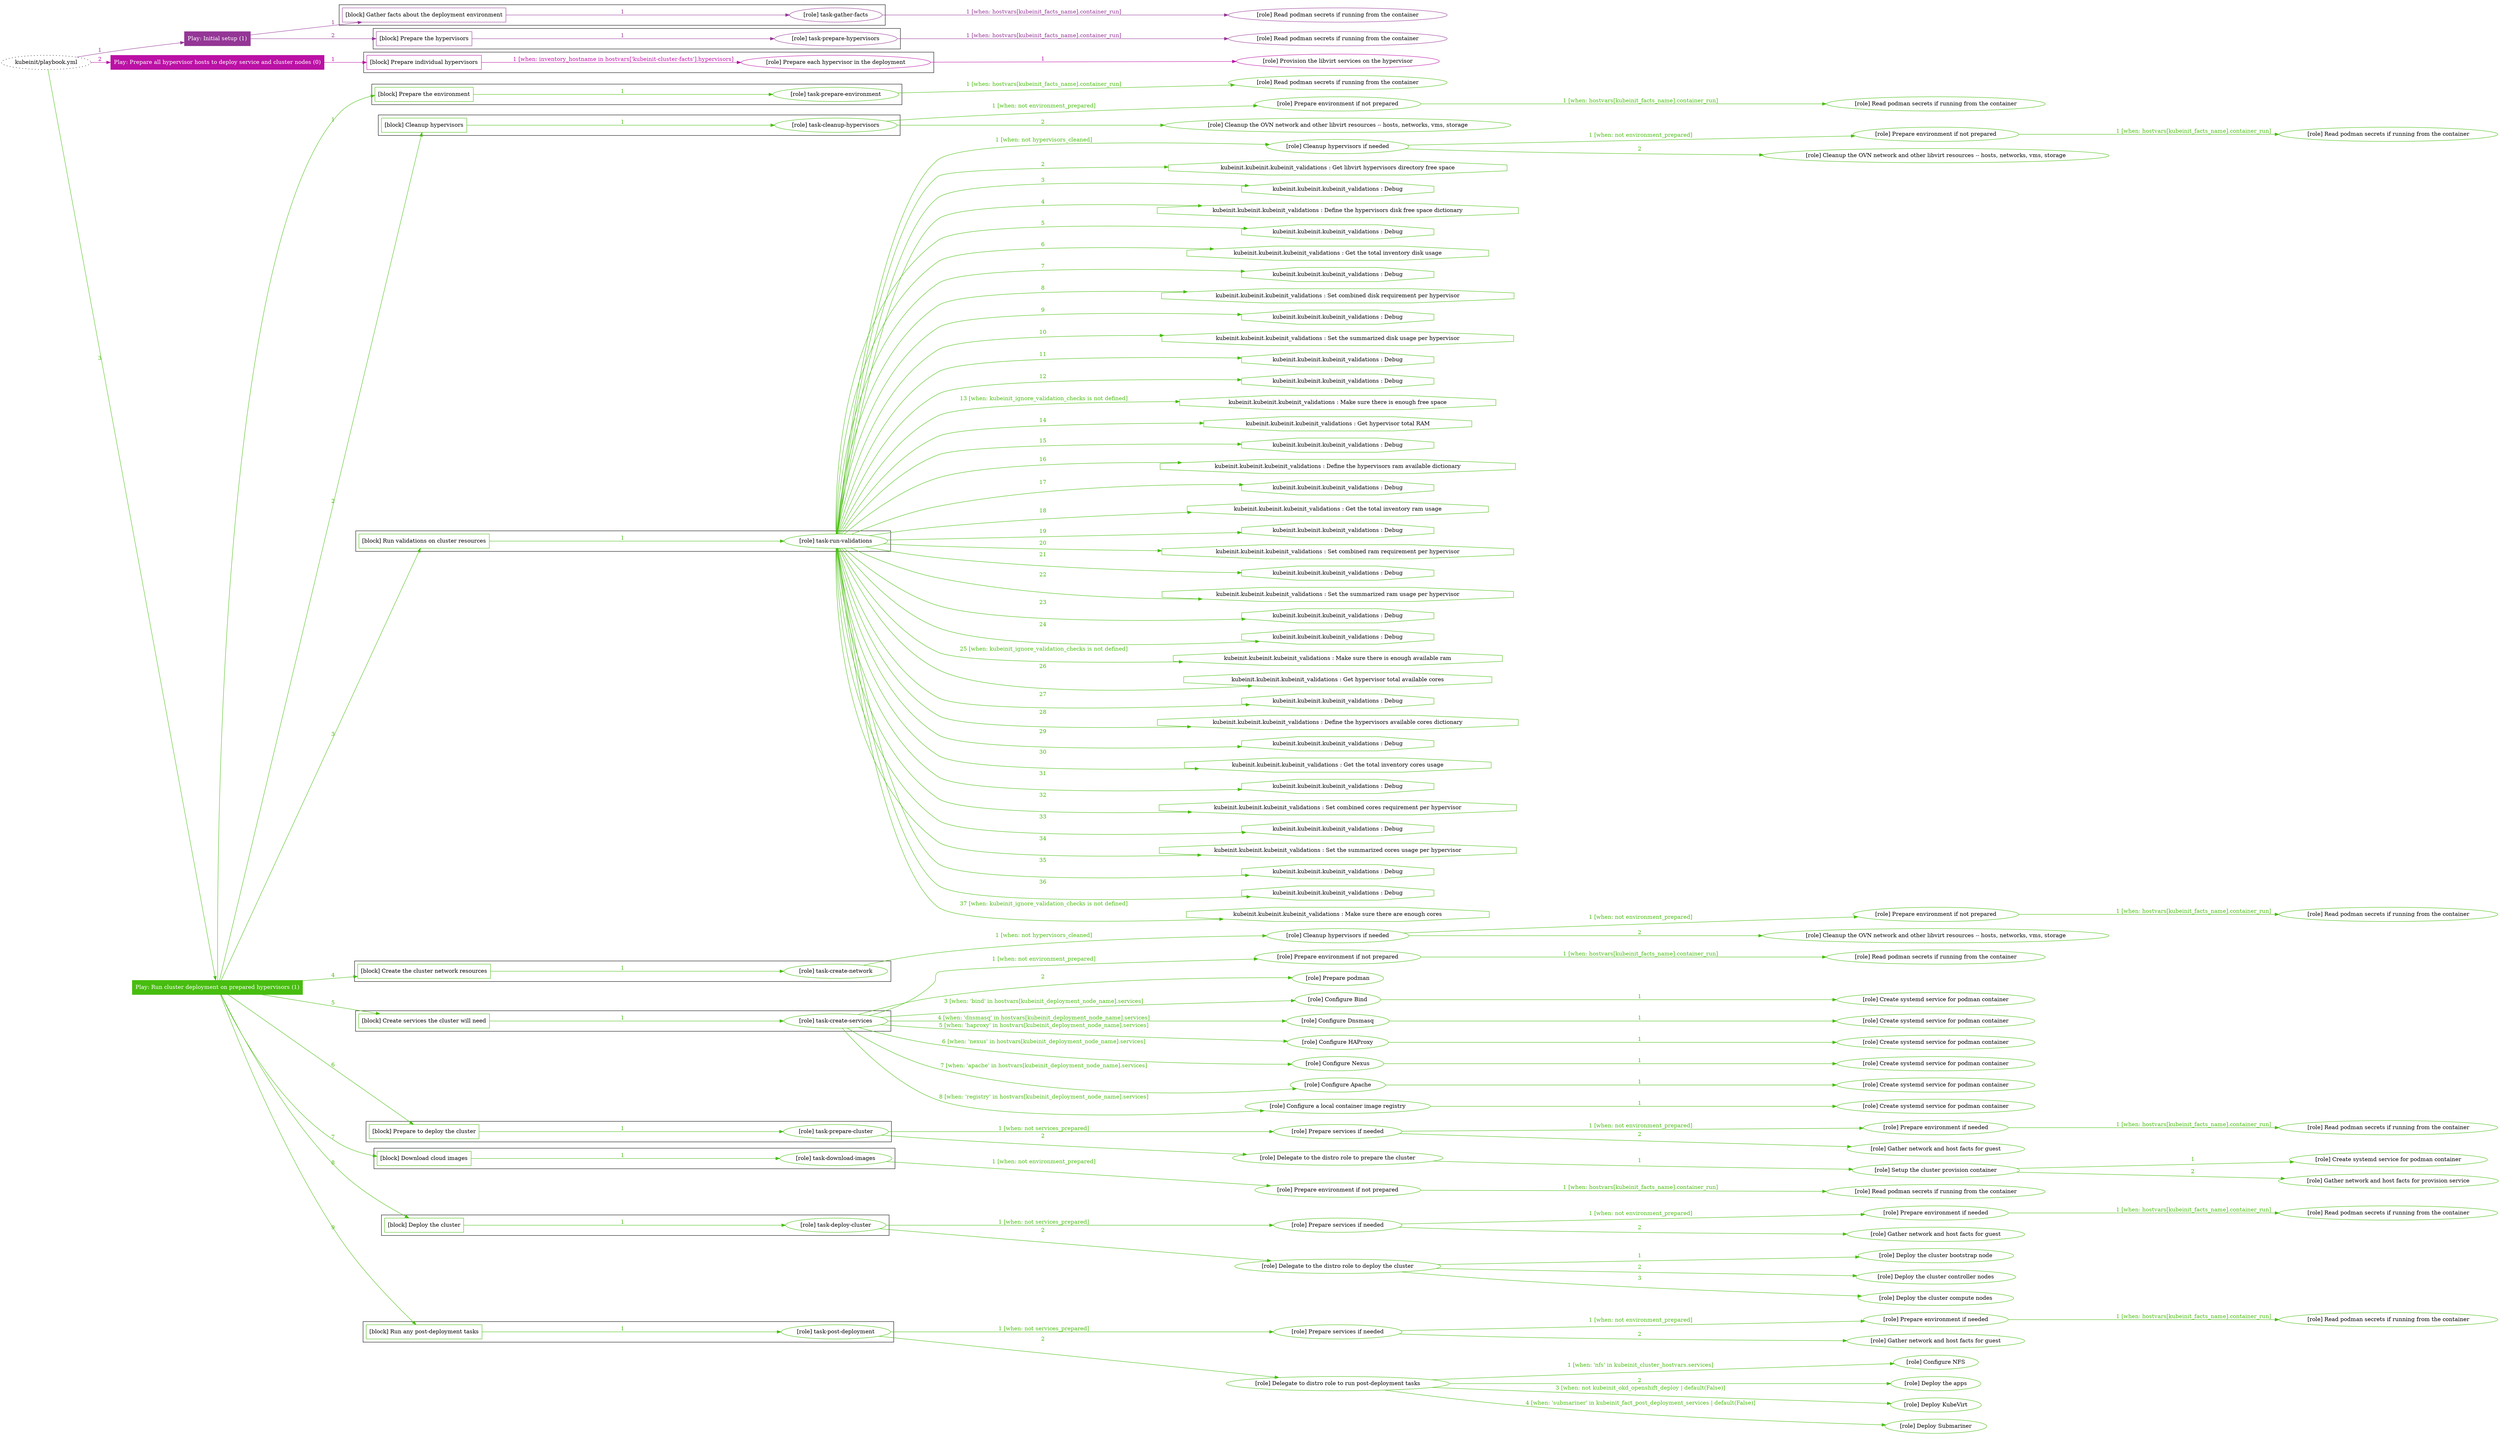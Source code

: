 digraph {
	graph [concentrate=true ordering=in rankdir=LR ratio=fill]
	edge [esep=5 sep=10]
	"kubeinit/playbook.yml" [id=root_node style=dotted]
	play_5395d787 [label="Play: Initial setup (1)" color="#943696" fontcolor="#ffffff" id=play_5395d787 shape=box style=filled tooltip=localhost]
	"kubeinit/playbook.yml" -> play_5395d787 [label="1 " color="#943696" fontcolor="#943696" id=edge_4aebef14 labeltooltip="1 " tooltip="1 "]
	subgraph "Read podman secrets if running from the container" {
		role_ae67f15b [label="[role] Read podman secrets if running from the container" color="#943696" id=role_ae67f15b tooltip="Read podman secrets if running from the container"]
	}
	subgraph "task-gather-facts" {
		role_6efbf25c [label="[role] task-gather-facts" color="#943696" id=role_6efbf25c tooltip="task-gather-facts"]
		role_6efbf25c -> role_ae67f15b [label="1 [when: hostvars[kubeinit_facts_name].container_run]" color="#943696" fontcolor="#943696" id=edge_a1c49233 labeltooltip="1 [when: hostvars[kubeinit_facts_name].container_run]" tooltip="1 [when: hostvars[kubeinit_facts_name].container_run]"]
	}
	subgraph "Read podman secrets if running from the container" {
		role_4013b727 [label="[role] Read podman secrets if running from the container" color="#943696" id=role_4013b727 tooltip="Read podman secrets if running from the container"]
	}
	subgraph "task-prepare-hypervisors" {
		role_d7348615 [label="[role] task-prepare-hypervisors" color="#943696" id=role_d7348615 tooltip="task-prepare-hypervisors"]
		role_d7348615 -> role_4013b727 [label="1 [when: hostvars[kubeinit_facts_name].container_run]" color="#943696" fontcolor="#943696" id=edge_dc71682f labeltooltip="1 [when: hostvars[kubeinit_facts_name].container_run]" tooltip="1 [when: hostvars[kubeinit_facts_name].container_run]"]
	}
	subgraph "Play: Initial setup (1)" {
		play_5395d787 -> block_ca86b37d [label=1 color="#943696" fontcolor="#943696" id=edge_02b878c4 labeltooltip=1 tooltip=1]
		subgraph cluster_block_ca86b37d {
			block_ca86b37d [label="[block] Gather facts about the deployment environment" color="#943696" id=block_ca86b37d labeltooltip="Gather facts about the deployment environment" shape=box tooltip="Gather facts about the deployment environment"]
			block_ca86b37d -> role_6efbf25c [label="1 " color="#943696" fontcolor="#943696" id=edge_8b8c62db labeltooltip="1 " tooltip="1 "]
		}
		play_5395d787 -> block_e5f240eb [label=2 color="#943696" fontcolor="#943696" id=edge_d88b70a9 labeltooltip=2 tooltip=2]
		subgraph cluster_block_e5f240eb {
			block_e5f240eb [label="[block] Prepare the hypervisors" color="#943696" id=block_e5f240eb labeltooltip="Prepare the hypervisors" shape=box tooltip="Prepare the hypervisors"]
			block_e5f240eb -> role_d7348615 [label="1 " color="#943696" fontcolor="#943696" id=edge_2b025130 labeltooltip="1 " tooltip="1 "]
		}
	}
	play_0857d633 [label="Play: Prepare all hypervisor hosts to deploy service and cluster nodes (0)" color="#bb11a5" fontcolor="#ffffff" id=play_0857d633 shape=box style=filled tooltip="Play: Prepare all hypervisor hosts to deploy service and cluster nodes (0)"]
	"kubeinit/playbook.yml" -> play_0857d633 [label="2 " color="#bb11a5" fontcolor="#bb11a5" id=edge_215b53bc labeltooltip="2 " tooltip="2 "]
	subgraph "Provision the libvirt services on the hypervisor" {
		role_ecd49f61 [label="[role] Provision the libvirt services on the hypervisor" color="#bb11a5" id=role_ecd49f61 tooltip="Provision the libvirt services on the hypervisor"]
	}
	subgraph "Prepare each hypervisor in the deployment" {
		role_353da28d [label="[role] Prepare each hypervisor in the deployment" color="#bb11a5" id=role_353da28d tooltip="Prepare each hypervisor in the deployment"]
		role_353da28d -> role_ecd49f61 [label="1 " color="#bb11a5" fontcolor="#bb11a5" id=edge_3d43e901 labeltooltip="1 " tooltip="1 "]
	}
	subgraph "Play: Prepare all hypervisor hosts to deploy service and cluster nodes (0)" {
		play_0857d633 -> block_018d72ef [label=1 color="#bb11a5" fontcolor="#bb11a5" id=edge_76b32111 labeltooltip=1 tooltip=1]
		subgraph cluster_block_018d72ef {
			block_018d72ef [label="[block] Prepare individual hypervisors" color="#bb11a5" id=block_018d72ef labeltooltip="Prepare individual hypervisors" shape=box tooltip="Prepare individual hypervisors"]
			block_018d72ef -> role_353da28d [label="1 [when: inventory_hostname in hostvars['kubeinit-cluster-facts'].hypervisors]" color="#bb11a5" fontcolor="#bb11a5" id=edge_12f48e44 labeltooltip="1 [when: inventory_hostname in hostvars['kubeinit-cluster-facts'].hypervisors]" tooltip="1 [when: inventory_hostname in hostvars['kubeinit-cluster-facts'].hypervisors]"]
		}
	}
	play_68d45871 [label="Play: Run cluster deployment on prepared hypervisors (1)" color="#47bd0f" fontcolor="#ffffff" id=play_68d45871 shape=box style=filled tooltip=localhost]
	"kubeinit/playbook.yml" -> play_68d45871 [label="3 " color="#47bd0f" fontcolor="#47bd0f" id=edge_a6f6fa8e labeltooltip="3 " tooltip="3 "]
	subgraph "Read podman secrets if running from the container" {
		role_ba6a7a22 [label="[role] Read podman secrets if running from the container" color="#47bd0f" id=role_ba6a7a22 tooltip="Read podman secrets if running from the container"]
	}
	subgraph "task-prepare-environment" {
		role_3be6f104 [label="[role] task-prepare-environment" color="#47bd0f" id=role_3be6f104 tooltip="task-prepare-environment"]
		role_3be6f104 -> role_ba6a7a22 [label="1 [when: hostvars[kubeinit_facts_name].container_run]" color="#47bd0f" fontcolor="#47bd0f" id=edge_1005791d labeltooltip="1 [when: hostvars[kubeinit_facts_name].container_run]" tooltip="1 [when: hostvars[kubeinit_facts_name].container_run]"]
	}
	subgraph "Read podman secrets if running from the container" {
		role_cc7c76fc [label="[role] Read podman secrets if running from the container" color="#47bd0f" id=role_cc7c76fc tooltip="Read podman secrets if running from the container"]
	}
	subgraph "Prepare environment if not prepared" {
		role_7de301de [label="[role] Prepare environment if not prepared" color="#47bd0f" id=role_7de301de tooltip="Prepare environment if not prepared"]
		role_7de301de -> role_cc7c76fc [label="1 [when: hostvars[kubeinit_facts_name].container_run]" color="#47bd0f" fontcolor="#47bd0f" id=edge_5c063b20 labeltooltip="1 [when: hostvars[kubeinit_facts_name].container_run]" tooltip="1 [when: hostvars[kubeinit_facts_name].container_run]"]
	}
	subgraph "Cleanup the OVN network and other libvirt resources -- hosts, networks, vms, storage" {
		role_7ad17298 [label="[role] Cleanup the OVN network and other libvirt resources -- hosts, networks, vms, storage" color="#47bd0f" id=role_7ad17298 tooltip="Cleanup the OVN network and other libvirt resources -- hosts, networks, vms, storage"]
	}
	subgraph "task-cleanup-hypervisors" {
		role_6a225820 [label="[role] task-cleanup-hypervisors" color="#47bd0f" id=role_6a225820 tooltip="task-cleanup-hypervisors"]
		role_6a225820 -> role_7de301de [label="1 [when: not environment_prepared]" color="#47bd0f" fontcolor="#47bd0f" id=edge_877cf9a1 labeltooltip="1 [when: not environment_prepared]" tooltip="1 [when: not environment_prepared]"]
		role_6a225820 -> role_7ad17298 [label="2 " color="#47bd0f" fontcolor="#47bd0f" id=edge_27605f36 labeltooltip="2 " tooltip="2 "]
	}
	subgraph "Read podman secrets if running from the container" {
		role_41213359 [label="[role] Read podman secrets if running from the container" color="#47bd0f" id=role_41213359 tooltip="Read podman secrets if running from the container"]
	}
	subgraph "Prepare environment if not prepared" {
		role_4edb3ad0 [label="[role] Prepare environment if not prepared" color="#47bd0f" id=role_4edb3ad0 tooltip="Prepare environment if not prepared"]
		role_4edb3ad0 -> role_41213359 [label="1 [when: hostvars[kubeinit_facts_name].container_run]" color="#47bd0f" fontcolor="#47bd0f" id=edge_cec7a3b5 labeltooltip="1 [when: hostvars[kubeinit_facts_name].container_run]" tooltip="1 [when: hostvars[kubeinit_facts_name].container_run]"]
	}
	subgraph "Cleanup the OVN network and other libvirt resources -- hosts, networks, vms, storage" {
		role_07f719f8 [label="[role] Cleanup the OVN network and other libvirt resources -- hosts, networks, vms, storage" color="#47bd0f" id=role_07f719f8 tooltip="Cleanup the OVN network and other libvirt resources -- hosts, networks, vms, storage"]
	}
	subgraph "Cleanup hypervisors if needed" {
		role_d3974641 [label="[role] Cleanup hypervisors if needed" color="#47bd0f" id=role_d3974641 tooltip="Cleanup hypervisors if needed"]
		role_d3974641 -> role_4edb3ad0 [label="1 [when: not environment_prepared]" color="#47bd0f" fontcolor="#47bd0f" id=edge_a0a3428b labeltooltip="1 [when: not environment_prepared]" tooltip="1 [when: not environment_prepared]"]
		role_d3974641 -> role_07f719f8 [label="2 " color="#47bd0f" fontcolor="#47bd0f" id=edge_ca12a071 labeltooltip="2 " tooltip="2 "]
	}
	subgraph "task-run-validations" {
		role_1735b786 [label="[role] task-run-validations" color="#47bd0f" id=role_1735b786 tooltip="task-run-validations"]
		role_1735b786 -> role_d3974641 [label="1 [when: not hypervisors_cleaned]" color="#47bd0f" fontcolor="#47bd0f" id=edge_7e83937d labeltooltip="1 [when: not hypervisors_cleaned]" tooltip="1 [when: not hypervisors_cleaned]"]
		task_f84c0fc1 [label="kubeinit.kubeinit.kubeinit_validations : Get libvirt hypervisors directory free space" color="#47bd0f" id=task_f84c0fc1 shape=octagon tooltip="kubeinit.kubeinit.kubeinit_validations : Get libvirt hypervisors directory free space"]
		role_1735b786 -> task_f84c0fc1 [label="2 " color="#47bd0f" fontcolor="#47bd0f" id=edge_a3c40e76 labeltooltip="2 " tooltip="2 "]
		task_3500371f [label="kubeinit.kubeinit.kubeinit_validations : Debug" color="#47bd0f" id=task_3500371f shape=octagon tooltip="kubeinit.kubeinit.kubeinit_validations : Debug"]
		role_1735b786 -> task_3500371f [label="3 " color="#47bd0f" fontcolor="#47bd0f" id=edge_2d3be69a labeltooltip="3 " tooltip="3 "]
		task_60010238 [label="kubeinit.kubeinit.kubeinit_validations : Define the hypervisors disk free space dictionary" color="#47bd0f" id=task_60010238 shape=octagon tooltip="kubeinit.kubeinit.kubeinit_validations : Define the hypervisors disk free space dictionary"]
		role_1735b786 -> task_60010238 [label="4 " color="#47bd0f" fontcolor="#47bd0f" id=edge_2fcae505 labeltooltip="4 " tooltip="4 "]
		task_b0da96b1 [label="kubeinit.kubeinit.kubeinit_validations : Debug" color="#47bd0f" id=task_b0da96b1 shape=octagon tooltip="kubeinit.kubeinit.kubeinit_validations : Debug"]
		role_1735b786 -> task_b0da96b1 [label="5 " color="#47bd0f" fontcolor="#47bd0f" id=edge_7dc3a217 labeltooltip="5 " tooltip="5 "]
		task_6f400ae0 [label="kubeinit.kubeinit.kubeinit_validations : Get the total inventory disk usage" color="#47bd0f" id=task_6f400ae0 shape=octagon tooltip="kubeinit.kubeinit.kubeinit_validations : Get the total inventory disk usage"]
		role_1735b786 -> task_6f400ae0 [label="6 " color="#47bd0f" fontcolor="#47bd0f" id=edge_5001b169 labeltooltip="6 " tooltip="6 "]
		task_6df40c80 [label="kubeinit.kubeinit.kubeinit_validations : Debug" color="#47bd0f" id=task_6df40c80 shape=octagon tooltip="kubeinit.kubeinit.kubeinit_validations : Debug"]
		role_1735b786 -> task_6df40c80 [label="7 " color="#47bd0f" fontcolor="#47bd0f" id=edge_172d46c0 labeltooltip="7 " tooltip="7 "]
		task_9f77ec96 [label="kubeinit.kubeinit.kubeinit_validations : Set combined disk requirement per hypervisor" color="#47bd0f" id=task_9f77ec96 shape=octagon tooltip="kubeinit.kubeinit.kubeinit_validations : Set combined disk requirement per hypervisor"]
		role_1735b786 -> task_9f77ec96 [label="8 " color="#47bd0f" fontcolor="#47bd0f" id=edge_8f6fd350 labeltooltip="8 " tooltip="8 "]
		task_6556a2a9 [label="kubeinit.kubeinit.kubeinit_validations : Debug" color="#47bd0f" id=task_6556a2a9 shape=octagon tooltip="kubeinit.kubeinit.kubeinit_validations : Debug"]
		role_1735b786 -> task_6556a2a9 [label="9 " color="#47bd0f" fontcolor="#47bd0f" id=edge_4a9a81e2 labeltooltip="9 " tooltip="9 "]
		task_9b58bd4c [label="kubeinit.kubeinit.kubeinit_validations : Set the summarized disk usage per hypervisor" color="#47bd0f" id=task_9b58bd4c shape=octagon tooltip="kubeinit.kubeinit.kubeinit_validations : Set the summarized disk usage per hypervisor"]
		role_1735b786 -> task_9b58bd4c [label="10 " color="#47bd0f" fontcolor="#47bd0f" id=edge_a73ab6eb labeltooltip="10 " tooltip="10 "]
		task_90e065da [label="kubeinit.kubeinit.kubeinit_validations : Debug" color="#47bd0f" id=task_90e065da shape=octagon tooltip="kubeinit.kubeinit.kubeinit_validations : Debug"]
		role_1735b786 -> task_90e065da [label="11 " color="#47bd0f" fontcolor="#47bd0f" id=edge_eecf91f4 labeltooltip="11 " tooltip="11 "]
		task_b82a3866 [label="kubeinit.kubeinit.kubeinit_validations : Debug" color="#47bd0f" id=task_b82a3866 shape=octagon tooltip="kubeinit.kubeinit.kubeinit_validations : Debug"]
		role_1735b786 -> task_b82a3866 [label="12 " color="#47bd0f" fontcolor="#47bd0f" id=edge_41324199 labeltooltip="12 " tooltip="12 "]
		task_fdef71e4 [label="kubeinit.kubeinit.kubeinit_validations : Make sure there is enough free space" color="#47bd0f" id=task_fdef71e4 shape=octagon tooltip="kubeinit.kubeinit.kubeinit_validations : Make sure there is enough free space"]
		role_1735b786 -> task_fdef71e4 [label="13 [when: kubeinit_ignore_validation_checks is not defined]" color="#47bd0f" fontcolor="#47bd0f" id=edge_614d6f3b labeltooltip="13 [when: kubeinit_ignore_validation_checks is not defined]" tooltip="13 [when: kubeinit_ignore_validation_checks is not defined]"]
		task_316b6a20 [label="kubeinit.kubeinit.kubeinit_validations : Get hypervisor total RAM" color="#47bd0f" id=task_316b6a20 shape=octagon tooltip="kubeinit.kubeinit.kubeinit_validations : Get hypervisor total RAM"]
		role_1735b786 -> task_316b6a20 [label="14 " color="#47bd0f" fontcolor="#47bd0f" id=edge_03c487cd labeltooltip="14 " tooltip="14 "]
		task_e490557e [label="kubeinit.kubeinit.kubeinit_validations : Debug" color="#47bd0f" id=task_e490557e shape=octagon tooltip="kubeinit.kubeinit.kubeinit_validations : Debug"]
		role_1735b786 -> task_e490557e [label="15 " color="#47bd0f" fontcolor="#47bd0f" id=edge_d550abcc labeltooltip="15 " tooltip="15 "]
		task_85a22203 [label="kubeinit.kubeinit.kubeinit_validations : Define the hypervisors ram available dictionary" color="#47bd0f" id=task_85a22203 shape=octagon tooltip="kubeinit.kubeinit.kubeinit_validations : Define the hypervisors ram available dictionary"]
		role_1735b786 -> task_85a22203 [label="16 " color="#47bd0f" fontcolor="#47bd0f" id=edge_fe90d500 labeltooltip="16 " tooltip="16 "]
		task_5d7003cd [label="kubeinit.kubeinit.kubeinit_validations : Debug" color="#47bd0f" id=task_5d7003cd shape=octagon tooltip="kubeinit.kubeinit.kubeinit_validations : Debug"]
		role_1735b786 -> task_5d7003cd [label="17 " color="#47bd0f" fontcolor="#47bd0f" id=edge_c28454f7 labeltooltip="17 " tooltip="17 "]
		task_5f81ee02 [label="kubeinit.kubeinit.kubeinit_validations : Get the total inventory ram usage" color="#47bd0f" id=task_5f81ee02 shape=octagon tooltip="kubeinit.kubeinit.kubeinit_validations : Get the total inventory ram usage"]
		role_1735b786 -> task_5f81ee02 [label="18 " color="#47bd0f" fontcolor="#47bd0f" id=edge_2d9832b5 labeltooltip="18 " tooltip="18 "]
		task_14d943c8 [label="kubeinit.kubeinit.kubeinit_validations : Debug" color="#47bd0f" id=task_14d943c8 shape=octagon tooltip="kubeinit.kubeinit.kubeinit_validations : Debug"]
		role_1735b786 -> task_14d943c8 [label="19 " color="#47bd0f" fontcolor="#47bd0f" id=edge_c07be56a labeltooltip="19 " tooltip="19 "]
		task_8695f66a [label="kubeinit.kubeinit.kubeinit_validations : Set combined ram requirement per hypervisor" color="#47bd0f" id=task_8695f66a shape=octagon tooltip="kubeinit.kubeinit.kubeinit_validations : Set combined ram requirement per hypervisor"]
		role_1735b786 -> task_8695f66a [label="20 " color="#47bd0f" fontcolor="#47bd0f" id=edge_4424612c labeltooltip="20 " tooltip="20 "]
		task_ac47d212 [label="kubeinit.kubeinit.kubeinit_validations : Debug" color="#47bd0f" id=task_ac47d212 shape=octagon tooltip="kubeinit.kubeinit.kubeinit_validations : Debug"]
		role_1735b786 -> task_ac47d212 [label="21 " color="#47bd0f" fontcolor="#47bd0f" id=edge_5ada3882 labeltooltip="21 " tooltip="21 "]
		task_38c6705a [label="kubeinit.kubeinit.kubeinit_validations : Set the summarized ram usage per hypervisor" color="#47bd0f" id=task_38c6705a shape=octagon tooltip="kubeinit.kubeinit.kubeinit_validations : Set the summarized ram usage per hypervisor"]
		role_1735b786 -> task_38c6705a [label="22 " color="#47bd0f" fontcolor="#47bd0f" id=edge_08c6c86f labeltooltip="22 " tooltip="22 "]
		task_6d80d89f [label="kubeinit.kubeinit.kubeinit_validations : Debug" color="#47bd0f" id=task_6d80d89f shape=octagon tooltip="kubeinit.kubeinit.kubeinit_validations : Debug"]
		role_1735b786 -> task_6d80d89f [label="23 " color="#47bd0f" fontcolor="#47bd0f" id=edge_6e3b612d labeltooltip="23 " tooltip="23 "]
		task_59203769 [label="kubeinit.kubeinit.kubeinit_validations : Debug" color="#47bd0f" id=task_59203769 shape=octagon tooltip="kubeinit.kubeinit.kubeinit_validations : Debug"]
		role_1735b786 -> task_59203769 [label="24 " color="#47bd0f" fontcolor="#47bd0f" id=edge_6ccbbf83 labeltooltip="24 " tooltip="24 "]
		task_76f9f1f5 [label="kubeinit.kubeinit.kubeinit_validations : Make sure there is enough available ram" color="#47bd0f" id=task_76f9f1f5 shape=octagon tooltip="kubeinit.kubeinit.kubeinit_validations : Make sure there is enough available ram"]
		role_1735b786 -> task_76f9f1f5 [label="25 [when: kubeinit_ignore_validation_checks is not defined]" color="#47bd0f" fontcolor="#47bd0f" id=edge_ee84f721 labeltooltip="25 [when: kubeinit_ignore_validation_checks is not defined]" tooltip="25 [when: kubeinit_ignore_validation_checks is not defined]"]
		task_646560fc [label="kubeinit.kubeinit.kubeinit_validations : Get hypervisor total available cores" color="#47bd0f" id=task_646560fc shape=octagon tooltip="kubeinit.kubeinit.kubeinit_validations : Get hypervisor total available cores"]
		role_1735b786 -> task_646560fc [label="26 " color="#47bd0f" fontcolor="#47bd0f" id=edge_e0a4f89d labeltooltip="26 " tooltip="26 "]
		task_ebca3e71 [label="kubeinit.kubeinit.kubeinit_validations : Debug" color="#47bd0f" id=task_ebca3e71 shape=octagon tooltip="kubeinit.kubeinit.kubeinit_validations : Debug"]
		role_1735b786 -> task_ebca3e71 [label="27 " color="#47bd0f" fontcolor="#47bd0f" id=edge_df6d048e labeltooltip="27 " tooltip="27 "]
		task_ad9efb5b [label="kubeinit.kubeinit.kubeinit_validations : Define the hypervisors available cores dictionary" color="#47bd0f" id=task_ad9efb5b shape=octagon tooltip="kubeinit.kubeinit.kubeinit_validations : Define the hypervisors available cores dictionary"]
		role_1735b786 -> task_ad9efb5b [label="28 " color="#47bd0f" fontcolor="#47bd0f" id=edge_8d173808 labeltooltip="28 " tooltip="28 "]
		task_1b189206 [label="kubeinit.kubeinit.kubeinit_validations : Debug" color="#47bd0f" id=task_1b189206 shape=octagon tooltip="kubeinit.kubeinit.kubeinit_validations : Debug"]
		role_1735b786 -> task_1b189206 [label="29 " color="#47bd0f" fontcolor="#47bd0f" id=edge_afc64145 labeltooltip="29 " tooltip="29 "]
		task_96f857f5 [label="kubeinit.kubeinit.kubeinit_validations : Get the total inventory cores usage" color="#47bd0f" id=task_96f857f5 shape=octagon tooltip="kubeinit.kubeinit.kubeinit_validations : Get the total inventory cores usage"]
		role_1735b786 -> task_96f857f5 [label="30 " color="#47bd0f" fontcolor="#47bd0f" id=edge_80313c9d labeltooltip="30 " tooltip="30 "]
		task_022622d5 [label="kubeinit.kubeinit.kubeinit_validations : Debug" color="#47bd0f" id=task_022622d5 shape=octagon tooltip="kubeinit.kubeinit.kubeinit_validations : Debug"]
		role_1735b786 -> task_022622d5 [label="31 " color="#47bd0f" fontcolor="#47bd0f" id=edge_2d8668a4 labeltooltip="31 " tooltip="31 "]
		task_efdee9f0 [label="kubeinit.kubeinit.kubeinit_validations : Set combined cores requirement per hypervisor" color="#47bd0f" id=task_efdee9f0 shape=octagon tooltip="kubeinit.kubeinit.kubeinit_validations : Set combined cores requirement per hypervisor"]
		role_1735b786 -> task_efdee9f0 [label="32 " color="#47bd0f" fontcolor="#47bd0f" id=edge_d565d26b labeltooltip="32 " tooltip="32 "]
		task_779a6a95 [label="kubeinit.kubeinit.kubeinit_validations : Debug" color="#47bd0f" id=task_779a6a95 shape=octagon tooltip="kubeinit.kubeinit.kubeinit_validations : Debug"]
		role_1735b786 -> task_779a6a95 [label="33 " color="#47bd0f" fontcolor="#47bd0f" id=edge_42758e46 labeltooltip="33 " tooltip="33 "]
		task_769a0f5b [label="kubeinit.kubeinit.kubeinit_validations : Set the summarized cores usage per hypervisor" color="#47bd0f" id=task_769a0f5b shape=octagon tooltip="kubeinit.kubeinit.kubeinit_validations : Set the summarized cores usage per hypervisor"]
		role_1735b786 -> task_769a0f5b [label="34 " color="#47bd0f" fontcolor="#47bd0f" id=edge_af450252 labeltooltip="34 " tooltip="34 "]
		task_63c08e97 [label="kubeinit.kubeinit.kubeinit_validations : Debug" color="#47bd0f" id=task_63c08e97 shape=octagon tooltip="kubeinit.kubeinit.kubeinit_validations : Debug"]
		role_1735b786 -> task_63c08e97 [label="35 " color="#47bd0f" fontcolor="#47bd0f" id=edge_7cb2b63f labeltooltip="35 " tooltip="35 "]
		task_2e251f9f [label="kubeinit.kubeinit.kubeinit_validations : Debug" color="#47bd0f" id=task_2e251f9f shape=octagon tooltip="kubeinit.kubeinit.kubeinit_validations : Debug"]
		role_1735b786 -> task_2e251f9f [label="36 " color="#47bd0f" fontcolor="#47bd0f" id=edge_eac95a93 labeltooltip="36 " tooltip="36 "]
		task_e957d8fb [label="kubeinit.kubeinit.kubeinit_validations : Make sure there are enough cores" color="#47bd0f" id=task_e957d8fb shape=octagon tooltip="kubeinit.kubeinit.kubeinit_validations : Make sure there are enough cores"]
		role_1735b786 -> task_e957d8fb [label="37 [when: kubeinit_ignore_validation_checks is not defined]" color="#47bd0f" fontcolor="#47bd0f" id=edge_512306df labeltooltip="37 [when: kubeinit_ignore_validation_checks is not defined]" tooltip="37 [when: kubeinit_ignore_validation_checks is not defined]"]
	}
	subgraph "Read podman secrets if running from the container" {
		role_4713188e [label="[role] Read podman secrets if running from the container" color="#47bd0f" id=role_4713188e tooltip="Read podman secrets if running from the container"]
	}
	subgraph "Prepare environment if not prepared" {
		role_9d355ac4 [label="[role] Prepare environment if not prepared" color="#47bd0f" id=role_9d355ac4 tooltip="Prepare environment if not prepared"]
		role_9d355ac4 -> role_4713188e [label="1 [when: hostvars[kubeinit_facts_name].container_run]" color="#47bd0f" fontcolor="#47bd0f" id=edge_3e8a910b labeltooltip="1 [when: hostvars[kubeinit_facts_name].container_run]" tooltip="1 [when: hostvars[kubeinit_facts_name].container_run]"]
	}
	subgraph "Cleanup the OVN network and other libvirt resources -- hosts, networks, vms, storage" {
		role_ed78bdd1 [label="[role] Cleanup the OVN network and other libvirt resources -- hosts, networks, vms, storage" color="#47bd0f" id=role_ed78bdd1 tooltip="Cleanup the OVN network and other libvirt resources -- hosts, networks, vms, storage"]
	}
	subgraph "Cleanup hypervisors if needed" {
		role_c24b1556 [label="[role] Cleanup hypervisors if needed" color="#47bd0f" id=role_c24b1556 tooltip="Cleanup hypervisors if needed"]
		role_c24b1556 -> role_9d355ac4 [label="1 [when: not environment_prepared]" color="#47bd0f" fontcolor="#47bd0f" id=edge_6cc66b47 labeltooltip="1 [when: not environment_prepared]" tooltip="1 [when: not environment_prepared]"]
		role_c24b1556 -> role_ed78bdd1 [label="2 " color="#47bd0f" fontcolor="#47bd0f" id=edge_f2befdcc labeltooltip="2 " tooltip="2 "]
	}
	subgraph "task-create-network" {
		role_af946432 [label="[role] task-create-network" color="#47bd0f" id=role_af946432 tooltip="task-create-network"]
		role_af946432 -> role_c24b1556 [label="1 [when: not hypervisors_cleaned]" color="#47bd0f" fontcolor="#47bd0f" id=edge_e6eefdb2 labeltooltip="1 [when: not hypervisors_cleaned]" tooltip="1 [when: not hypervisors_cleaned]"]
	}
	subgraph "Read podman secrets if running from the container" {
		role_2eddc00f [label="[role] Read podman secrets if running from the container" color="#47bd0f" id=role_2eddc00f tooltip="Read podman secrets if running from the container"]
	}
	subgraph "Prepare environment if not prepared" {
		role_7ff0141f [label="[role] Prepare environment if not prepared" color="#47bd0f" id=role_7ff0141f tooltip="Prepare environment if not prepared"]
		role_7ff0141f -> role_2eddc00f [label="1 [when: hostvars[kubeinit_facts_name].container_run]" color="#47bd0f" fontcolor="#47bd0f" id=edge_59de8d59 labeltooltip="1 [when: hostvars[kubeinit_facts_name].container_run]" tooltip="1 [when: hostvars[kubeinit_facts_name].container_run]"]
	}
	subgraph "Prepare podman" {
		role_8288bdc8 [label="[role] Prepare podman" color="#47bd0f" id=role_8288bdc8 tooltip="Prepare podman"]
	}
	subgraph "Create systemd service for podman container" {
		role_d563edb2 [label="[role] Create systemd service for podman container" color="#47bd0f" id=role_d563edb2 tooltip="Create systemd service for podman container"]
	}
	subgraph "Configure Bind" {
		role_59f8b036 [label="[role] Configure Bind" color="#47bd0f" id=role_59f8b036 tooltip="Configure Bind"]
		role_59f8b036 -> role_d563edb2 [label="1 " color="#47bd0f" fontcolor="#47bd0f" id=edge_b5d26ce8 labeltooltip="1 " tooltip="1 "]
	}
	subgraph "Create systemd service for podman container" {
		role_9daf2a81 [label="[role] Create systemd service for podman container" color="#47bd0f" id=role_9daf2a81 tooltip="Create systemd service for podman container"]
	}
	subgraph "Configure Dnsmasq" {
		role_5ca6715a [label="[role] Configure Dnsmasq" color="#47bd0f" id=role_5ca6715a tooltip="Configure Dnsmasq"]
		role_5ca6715a -> role_9daf2a81 [label="1 " color="#47bd0f" fontcolor="#47bd0f" id=edge_5f03b71f labeltooltip="1 " tooltip="1 "]
	}
	subgraph "Create systemd service for podman container" {
		role_5237cbe9 [label="[role] Create systemd service for podman container" color="#47bd0f" id=role_5237cbe9 tooltip="Create systemd service for podman container"]
	}
	subgraph "Configure HAProxy" {
		role_ab8d0c33 [label="[role] Configure HAProxy" color="#47bd0f" id=role_ab8d0c33 tooltip="Configure HAProxy"]
		role_ab8d0c33 -> role_5237cbe9 [label="1 " color="#47bd0f" fontcolor="#47bd0f" id=edge_46da872f labeltooltip="1 " tooltip="1 "]
	}
	subgraph "Create systemd service for podman container" {
		role_e8b77d81 [label="[role] Create systemd service for podman container" color="#47bd0f" id=role_e8b77d81 tooltip="Create systemd service for podman container"]
	}
	subgraph "Configure Nexus" {
		role_78944a4f [label="[role] Configure Nexus" color="#47bd0f" id=role_78944a4f tooltip="Configure Nexus"]
		role_78944a4f -> role_e8b77d81 [label="1 " color="#47bd0f" fontcolor="#47bd0f" id=edge_f6f74743 labeltooltip="1 " tooltip="1 "]
	}
	subgraph "Create systemd service for podman container" {
		role_29e0247b [label="[role] Create systemd service for podman container" color="#47bd0f" id=role_29e0247b tooltip="Create systemd service for podman container"]
	}
	subgraph "Configure Apache" {
		role_a2790bc4 [label="[role] Configure Apache" color="#47bd0f" id=role_a2790bc4 tooltip="Configure Apache"]
		role_a2790bc4 -> role_29e0247b [label="1 " color="#47bd0f" fontcolor="#47bd0f" id=edge_5fb56b2f labeltooltip="1 " tooltip="1 "]
	}
	subgraph "Create systemd service for podman container" {
		role_e6ba48d1 [label="[role] Create systemd service for podman container" color="#47bd0f" id=role_e6ba48d1 tooltip="Create systemd service for podman container"]
	}
	subgraph "Configure a local container image registry" {
		role_2c925fbb [label="[role] Configure a local container image registry" color="#47bd0f" id=role_2c925fbb tooltip="Configure a local container image registry"]
		role_2c925fbb -> role_e6ba48d1 [label="1 " color="#47bd0f" fontcolor="#47bd0f" id=edge_0b06180b labeltooltip="1 " tooltip="1 "]
	}
	subgraph "task-create-services" {
		role_46fd7c84 [label="[role] task-create-services" color="#47bd0f" id=role_46fd7c84 tooltip="task-create-services"]
		role_46fd7c84 -> role_7ff0141f [label="1 [when: not environment_prepared]" color="#47bd0f" fontcolor="#47bd0f" id=edge_9dc61be0 labeltooltip="1 [when: not environment_prepared]" tooltip="1 [when: not environment_prepared]"]
		role_46fd7c84 -> role_8288bdc8 [label="2 " color="#47bd0f" fontcolor="#47bd0f" id=edge_110b4b26 labeltooltip="2 " tooltip="2 "]
		role_46fd7c84 -> role_59f8b036 [label="3 [when: 'bind' in hostvars[kubeinit_deployment_node_name].services]" color="#47bd0f" fontcolor="#47bd0f" id=edge_744c053c labeltooltip="3 [when: 'bind' in hostvars[kubeinit_deployment_node_name].services]" tooltip="3 [when: 'bind' in hostvars[kubeinit_deployment_node_name].services]"]
		role_46fd7c84 -> role_5ca6715a [label="4 [when: 'dnsmasq' in hostvars[kubeinit_deployment_node_name].services]" color="#47bd0f" fontcolor="#47bd0f" id=edge_22380082 labeltooltip="4 [when: 'dnsmasq' in hostvars[kubeinit_deployment_node_name].services]" tooltip="4 [when: 'dnsmasq' in hostvars[kubeinit_deployment_node_name].services]"]
		role_46fd7c84 -> role_ab8d0c33 [label="5 [when: 'haproxy' in hostvars[kubeinit_deployment_node_name].services]" color="#47bd0f" fontcolor="#47bd0f" id=edge_4cf7b274 labeltooltip="5 [when: 'haproxy' in hostvars[kubeinit_deployment_node_name].services]" tooltip="5 [when: 'haproxy' in hostvars[kubeinit_deployment_node_name].services]"]
		role_46fd7c84 -> role_78944a4f [label="6 [when: 'nexus' in hostvars[kubeinit_deployment_node_name].services]" color="#47bd0f" fontcolor="#47bd0f" id=edge_07523aae labeltooltip="6 [when: 'nexus' in hostvars[kubeinit_deployment_node_name].services]" tooltip="6 [when: 'nexus' in hostvars[kubeinit_deployment_node_name].services]"]
		role_46fd7c84 -> role_a2790bc4 [label="7 [when: 'apache' in hostvars[kubeinit_deployment_node_name].services]" color="#47bd0f" fontcolor="#47bd0f" id=edge_4676f352 labeltooltip="7 [when: 'apache' in hostvars[kubeinit_deployment_node_name].services]" tooltip="7 [when: 'apache' in hostvars[kubeinit_deployment_node_name].services]"]
		role_46fd7c84 -> role_2c925fbb [label="8 [when: 'registry' in hostvars[kubeinit_deployment_node_name].services]" color="#47bd0f" fontcolor="#47bd0f" id=edge_43ad8dd1 labeltooltip="8 [when: 'registry' in hostvars[kubeinit_deployment_node_name].services]" tooltip="8 [when: 'registry' in hostvars[kubeinit_deployment_node_name].services]"]
	}
	subgraph "Read podman secrets if running from the container" {
		role_ebb866c1 [label="[role] Read podman secrets if running from the container" color="#47bd0f" id=role_ebb866c1 tooltip="Read podman secrets if running from the container"]
	}
	subgraph "Prepare environment if needed" {
		role_fcd1b3ff [label="[role] Prepare environment if needed" color="#47bd0f" id=role_fcd1b3ff tooltip="Prepare environment if needed"]
		role_fcd1b3ff -> role_ebb866c1 [label="1 [when: hostvars[kubeinit_facts_name].container_run]" color="#47bd0f" fontcolor="#47bd0f" id=edge_9c7f9924 labeltooltip="1 [when: hostvars[kubeinit_facts_name].container_run]" tooltip="1 [when: hostvars[kubeinit_facts_name].container_run]"]
	}
	subgraph "Gather network and host facts for guest" {
		role_f2724f61 [label="[role] Gather network and host facts for guest" color="#47bd0f" id=role_f2724f61 tooltip="Gather network and host facts for guest"]
	}
	subgraph "Prepare services if needed" {
		role_40aa9227 [label="[role] Prepare services if needed" color="#47bd0f" id=role_40aa9227 tooltip="Prepare services if needed"]
		role_40aa9227 -> role_fcd1b3ff [label="1 [when: not environment_prepared]" color="#47bd0f" fontcolor="#47bd0f" id=edge_d8582ad5 labeltooltip="1 [when: not environment_prepared]" tooltip="1 [when: not environment_prepared]"]
		role_40aa9227 -> role_f2724f61 [label="2 " color="#47bd0f" fontcolor="#47bd0f" id=edge_1b11f9c6 labeltooltip="2 " tooltip="2 "]
	}
	subgraph "Create systemd service for podman container" {
		role_1e396640 [label="[role] Create systemd service for podman container" color="#47bd0f" id=role_1e396640 tooltip="Create systemd service for podman container"]
	}
	subgraph "Gather network and host facts for provision service" {
		role_2e9fb2f7 [label="[role] Gather network and host facts for provision service" color="#47bd0f" id=role_2e9fb2f7 tooltip="Gather network and host facts for provision service"]
	}
	subgraph "Setup the cluster provision container" {
		role_b5869326 [label="[role] Setup the cluster provision container" color="#47bd0f" id=role_b5869326 tooltip="Setup the cluster provision container"]
		role_b5869326 -> role_1e396640 [label="1 " color="#47bd0f" fontcolor="#47bd0f" id=edge_647d5031 labeltooltip="1 " tooltip="1 "]
		role_b5869326 -> role_2e9fb2f7 [label="2 " color="#47bd0f" fontcolor="#47bd0f" id=edge_bbd4e9f7 labeltooltip="2 " tooltip="2 "]
	}
	subgraph "Delegate to the distro role to prepare the cluster" {
		role_fbe3c579 [label="[role] Delegate to the distro role to prepare the cluster" color="#47bd0f" id=role_fbe3c579 tooltip="Delegate to the distro role to prepare the cluster"]
		role_fbe3c579 -> role_b5869326 [label="1 " color="#47bd0f" fontcolor="#47bd0f" id=edge_3ab6054c labeltooltip="1 " tooltip="1 "]
	}
	subgraph "task-prepare-cluster" {
		role_f8fc85db [label="[role] task-prepare-cluster" color="#47bd0f" id=role_f8fc85db tooltip="task-prepare-cluster"]
		role_f8fc85db -> role_40aa9227 [label="1 [when: not services_prepared]" color="#47bd0f" fontcolor="#47bd0f" id=edge_317e7a69 labeltooltip="1 [when: not services_prepared]" tooltip="1 [when: not services_prepared]"]
		role_f8fc85db -> role_fbe3c579 [label="2 " color="#47bd0f" fontcolor="#47bd0f" id=edge_91d838b5 labeltooltip="2 " tooltip="2 "]
	}
	subgraph "Read podman secrets if running from the container" {
		role_8bb6b904 [label="[role] Read podman secrets if running from the container" color="#47bd0f" id=role_8bb6b904 tooltip="Read podman secrets if running from the container"]
	}
	subgraph "Prepare environment if not prepared" {
		role_3c4672b7 [label="[role] Prepare environment if not prepared" color="#47bd0f" id=role_3c4672b7 tooltip="Prepare environment if not prepared"]
		role_3c4672b7 -> role_8bb6b904 [label="1 [when: hostvars[kubeinit_facts_name].container_run]" color="#47bd0f" fontcolor="#47bd0f" id=edge_5585aa5d labeltooltip="1 [when: hostvars[kubeinit_facts_name].container_run]" tooltip="1 [when: hostvars[kubeinit_facts_name].container_run]"]
	}
	subgraph "task-download-images" {
		role_789b133b [label="[role] task-download-images" color="#47bd0f" id=role_789b133b tooltip="task-download-images"]
		role_789b133b -> role_3c4672b7 [label="1 [when: not environment_prepared]" color="#47bd0f" fontcolor="#47bd0f" id=edge_2d24f87c labeltooltip="1 [when: not environment_prepared]" tooltip="1 [when: not environment_prepared]"]
	}
	subgraph "Read podman secrets if running from the container" {
		role_3f4a1519 [label="[role] Read podman secrets if running from the container" color="#47bd0f" id=role_3f4a1519 tooltip="Read podman secrets if running from the container"]
	}
	subgraph "Prepare environment if needed" {
		role_5029e422 [label="[role] Prepare environment if needed" color="#47bd0f" id=role_5029e422 tooltip="Prepare environment if needed"]
		role_5029e422 -> role_3f4a1519 [label="1 [when: hostvars[kubeinit_facts_name].container_run]" color="#47bd0f" fontcolor="#47bd0f" id=edge_aff47f33 labeltooltip="1 [when: hostvars[kubeinit_facts_name].container_run]" tooltip="1 [when: hostvars[kubeinit_facts_name].container_run]"]
	}
	subgraph "Gather network and host facts for guest" {
		role_e380d925 [label="[role] Gather network and host facts for guest" color="#47bd0f" id=role_e380d925 tooltip="Gather network and host facts for guest"]
	}
	subgraph "Prepare services if needed" {
		role_7cb1fd23 [label="[role] Prepare services if needed" color="#47bd0f" id=role_7cb1fd23 tooltip="Prepare services if needed"]
		role_7cb1fd23 -> role_5029e422 [label="1 [when: not environment_prepared]" color="#47bd0f" fontcolor="#47bd0f" id=edge_9f4c54eb labeltooltip="1 [when: not environment_prepared]" tooltip="1 [when: not environment_prepared]"]
		role_7cb1fd23 -> role_e380d925 [label="2 " color="#47bd0f" fontcolor="#47bd0f" id=edge_57f376fc labeltooltip="2 " tooltip="2 "]
	}
	subgraph "Deploy the cluster bootstrap node" {
		role_c8e549e2 [label="[role] Deploy the cluster bootstrap node" color="#47bd0f" id=role_c8e549e2 tooltip="Deploy the cluster bootstrap node"]
	}
	subgraph "Deploy the cluster controller nodes" {
		role_9364cf06 [label="[role] Deploy the cluster controller nodes" color="#47bd0f" id=role_9364cf06 tooltip="Deploy the cluster controller nodes"]
	}
	subgraph "Deploy the cluster compute nodes" {
		role_70c8c923 [label="[role] Deploy the cluster compute nodes" color="#47bd0f" id=role_70c8c923 tooltip="Deploy the cluster compute nodes"]
	}
	subgraph "Delegate to the distro role to deploy the cluster" {
		role_0e05560a [label="[role] Delegate to the distro role to deploy the cluster" color="#47bd0f" id=role_0e05560a tooltip="Delegate to the distro role to deploy the cluster"]
		role_0e05560a -> role_c8e549e2 [label="1 " color="#47bd0f" fontcolor="#47bd0f" id=edge_28a9c113 labeltooltip="1 " tooltip="1 "]
		role_0e05560a -> role_9364cf06 [label="2 " color="#47bd0f" fontcolor="#47bd0f" id=edge_d505f2d0 labeltooltip="2 " tooltip="2 "]
		role_0e05560a -> role_70c8c923 [label="3 " color="#47bd0f" fontcolor="#47bd0f" id=edge_687f8245 labeltooltip="3 " tooltip="3 "]
	}
	subgraph "task-deploy-cluster" {
		role_6cbce38b [label="[role] task-deploy-cluster" color="#47bd0f" id=role_6cbce38b tooltip="task-deploy-cluster"]
		role_6cbce38b -> role_7cb1fd23 [label="1 [when: not services_prepared]" color="#47bd0f" fontcolor="#47bd0f" id=edge_f1718646 labeltooltip="1 [when: not services_prepared]" tooltip="1 [when: not services_prepared]"]
		role_6cbce38b -> role_0e05560a [label="2 " color="#47bd0f" fontcolor="#47bd0f" id=edge_bc8f675b labeltooltip="2 " tooltip="2 "]
	}
	subgraph "Read podman secrets if running from the container" {
		role_410a437b [label="[role] Read podman secrets if running from the container" color="#47bd0f" id=role_410a437b tooltip="Read podman secrets if running from the container"]
	}
	subgraph "Prepare environment if needed" {
		role_568a4748 [label="[role] Prepare environment if needed" color="#47bd0f" id=role_568a4748 tooltip="Prepare environment if needed"]
		role_568a4748 -> role_410a437b [label="1 [when: hostvars[kubeinit_facts_name].container_run]" color="#47bd0f" fontcolor="#47bd0f" id=edge_743b9827 labeltooltip="1 [when: hostvars[kubeinit_facts_name].container_run]" tooltip="1 [when: hostvars[kubeinit_facts_name].container_run]"]
	}
	subgraph "Gather network and host facts for guest" {
		role_ce4edbfe [label="[role] Gather network and host facts for guest" color="#47bd0f" id=role_ce4edbfe tooltip="Gather network and host facts for guest"]
	}
	subgraph "Prepare services if needed" {
		role_e17bfd29 [label="[role] Prepare services if needed" color="#47bd0f" id=role_e17bfd29 tooltip="Prepare services if needed"]
		role_e17bfd29 -> role_568a4748 [label="1 [when: not environment_prepared]" color="#47bd0f" fontcolor="#47bd0f" id=edge_1ce516e1 labeltooltip="1 [when: not environment_prepared]" tooltip="1 [when: not environment_prepared]"]
		role_e17bfd29 -> role_ce4edbfe [label="2 " color="#47bd0f" fontcolor="#47bd0f" id=edge_c6a9a5e6 labeltooltip="2 " tooltip="2 "]
	}
	subgraph "Configure NFS" {
		role_6a4b7f47 [label="[role] Configure NFS" color="#47bd0f" id=role_6a4b7f47 tooltip="Configure NFS"]
	}
	subgraph "Deploy the apps" {
		role_33d8f75c [label="[role] Deploy the apps" color="#47bd0f" id=role_33d8f75c tooltip="Deploy the apps"]
	}
	subgraph "Deploy KubeVirt" {
		role_523a0747 [label="[role] Deploy KubeVirt" color="#47bd0f" id=role_523a0747 tooltip="Deploy KubeVirt"]
	}
	subgraph "Deploy Submariner" {
		role_609c3b57 [label="[role] Deploy Submariner" color="#47bd0f" id=role_609c3b57 tooltip="Deploy Submariner"]
	}
	subgraph "Delegate to distro role to run post-deployment tasks" {
		role_f3e71dfa [label="[role] Delegate to distro role to run post-deployment tasks" color="#47bd0f" id=role_f3e71dfa tooltip="Delegate to distro role to run post-deployment tasks"]
		role_f3e71dfa -> role_6a4b7f47 [label="1 [when: 'nfs' in kubeinit_cluster_hostvars.services]" color="#47bd0f" fontcolor="#47bd0f" id=edge_2ae8bd66 labeltooltip="1 [when: 'nfs' in kubeinit_cluster_hostvars.services]" tooltip="1 [when: 'nfs' in kubeinit_cluster_hostvars.services]"]
		role_f3e71dfa -> role_33d8f75c [label="2 " color="#47bd0f" fontcolor="#47bd0f" id=edge_bcbab110 labeltooltip="2 " tooltip="2 "]
		role_f3e71dfa -> role_523a0747 [label="3 [when: not kubeinit_okd_openshift_deploy | default(False)]" color="#47bd0f" fontcolor="#47bd0f" id=edge_23b0cb93 labeltooltip="3 [when: not kubeinit_okd_openshift_deploy | default(False)]" tooltip="3 [when: not kubeinit_okd_openshift_deploy | default(False)]"]
		role_f3e71dfa -> role_609c3b57 [label="4 [when: 'submariner' in kubeinit_fact_post_deployment_services | default(False)]" color="#47bd0f" fontcolor="#47bd0f" id=edge_314e52c5 labeltooltip="4 [when: 'submariner' in kubeinit_fact_post_deployment_services | default(False)]" tooltip="4 [when: 'submariner' in kubeinit_fact_post_deployment_services | default(False)]"]
	}
	subgraph "task-post-deployment" {
		role_95150bc4 [label="[role] task-post-deployment" color="#47bd0f" id=role_95150bc4 tooltip="task-post-deployment"]
		role_95150bc4 -> role_e17bfd29 [label="1 [when: not services_prepared]" color="#47bd0f" fontcolor="#47bd0f" id=edge_753a6a02 labeltooltip="1 [when: not services_prepared]" tooltip="1 [when: not services_prepared]"]
		role_95150bc4 -> role_f3e71dfa [label="2 " color="#47bd0f" fontcolor="#47bd0f" id=edge_7eb3ab3b labeltooltip="2 " tooltip="2 "]
	}
	subgraph "Play: Run cluster deployment on prepared hypervisors (1)" {
		play_68d45871 -> block_d72d0fde [label=1 color="#47bd0f" fontcolor="#47bd0f" id=edge_112099b2 labeltooltip=1 tooltip=1]
		subgraph cluster_block_d72d0fde {
			block_d72d0fde [label="[block] Prepare the environment" color="#47bd0f" id=block_d72d0fde labeltooltip="Prepare the environment" shape=box tooltip="Prepare the environment"]
			block_d72d0fde -> role_3be6f104 [label="1 " color="#47bd0f" fontcolor="#47bd0f" id=edge_50b294fc labeltooltip="1 " tooltip="1 "]
		}
		play_68d45871 -> block_d8f9fe6b [label=2 color="#47bd0f" fontcolor="#47bd0f" id=edge_de702291 labeltooltip=2 tooltip=2]
		subgraph cluster_block_d8f9fe6b {
			block_d8f9fe6b [label="[block] Cleanup hypervisors" color="#47bd0f" id=block_d8f9fe6b labeltooltip="Cleanup hypervisors" shape=box tooltip="Cleanup hypervisors"]
			block_d8f9fe6b -> role_6a225820 [label="1 " color="#47bd0f" fontcolor="#47bd0f" id=edge_6b7d2a8a labeltooltip="1 " tooltip="1 "]
		}
		play_68d45871 -> block_8ec346a6 [label=3 color="#47bd0f" fontcolor="#47bd0f" id=edge_aedef9c6 labeltooltip=3 tooltip=3]
		subgraph cluster_block_8ec346a6 {
			block_8ec346a6 [label="[block] Run validations on cluster resources" color="#47bd0f" id=block_8ec346a6 labeltooltip="Run validations on cluster resources" shape=box tooltip="Run validations on cluster resources"]
			block_8ec346a6 -> role_1735b786 [label="1 " color="#47bd0f" fontcolor="#47bd0f" id=edge_9bf17fa8 labeltooltip="1 " tooltip="1 "]
		}
		play_68d45871 -> block_71c4b76f [label=4 color="#47bd0f" fontcolor="#47bd0f" id=edge_a5efdcf4 labeltooltip=4 tooltip=4]
		subgraph cluster_block_71c4b76f {
			block_71c4b76f [label="[block] Create the cluster network resources" color="#47bd0f" id=block_71c4b76f labeltooltip="Create the cluster network resources" shape=box tooltip="Create the cluster network resources"]
			block_71c4b76f -> role_af946432 [label="1 " color="#47bd0f" fontcolor="#47bd0f" id=edge_7401230c labeltooltip="1 " tooltip="1 "]
		}
		play_68d45871 -> block_edf9dea9 [label=5 color="#47bd0f" fontcolor="#47bd0f" id=edge_75db3190 labeltooltip=5 tooltip=5]
		subgraph cluster_block_edf9dea9 {
			block_edf9dea9 [label="[block] Create services the cluster will need" color="#47bd0f" id=block_edf9dea9 labeltooltip="Create services the cluster will need" shape=box tooltip="Create services the cluster will need"]
			block_edf9dea9 -> role_46fd7c84 [label="1 " color="#47bd0f" fontcolor="#47bd0f" id=edge_7e225e7d labeltooltip="1 " tooltip="1 "]
		}
		play_68d45871 -> block_a4cc95d2 [label=6 color="#47bd0f" fontcolor="#47bd0f" id=edge_898cb825 labeltooltip=6 tooltip=6]
		subgraph cluster_block_a4cc95d2 {
			block_a4cc95d2 [label="[block] Prepare to deploy the cluster" color="#47bd0f" id=block_a4cc95d2 labeltooltip="Prepare to deploy the cluster" shape=box tooltip="Prepare to deploy the cluster"]
			block_a4cc95d2 -> role_f8fc85db [label="1 " color="#47bd0f" fontcolor="#47bd0f" id=edge_8c249ba3 labeltooltip="1 " tooltip="1 "]
		}
		play_68d45871 -> block_94970e7f [label=7 color="#47bd0f" fontcolor="#47bd0f" id=edge_bc96a067 labeltooltip=7 tooltip=7]
		subgraph cluster_block_94970e7f {
			block_94970e7f [label="[block] Download cloud images" color="#47bd0f" id=block_94970e7f labeltooltip="Download cloud images" shape=box tooltip="Download cloud images"]
			block_94970e7f -> role_789b133b [label="1 " color="#47bd0f" fontcolor="#47bd0f" id=edge_19219666 labeltooltip="1 " tooltip="1 "]
		}
		play_68d45871 -> block_406dc9cd [label=8 color="#47bd0f" fontcolor="#47bd0f" id=edge_42d5f4f8 labeltooltip=8 tooltip=8]
		subgraph cluster_block_406dc9cd {
			block_406dc9cd [label="[block] Deploy the cluster" color="#47bd0f" id=block_406dc9cd labeltooltip="Deploy the cluster" shape=box tooltip="Deploy the cluster"]
			block_406dc9cd -> role_6cbce38b [label="1 " color="#47bd0f" fontcolor="#47bd0f" id=edge_8087122b labeltooltip="1 " tooltip="1 "]
		}
		play_68d45871 -> block_b1bd31a7 [label=9 color="#47bd0f" fontcolor="#47bd0f" id=edge_eaa9908b labeltooltip=9 tooltip=9]
		subgraph cluster_block_b1bd31a7 {
			block_b1bd31a7 [label="[block] Run any post-deployment tasks" color="#47bd0f" id=block_b1bd31a7 labeltooltip="Run any post-deployment tasks" shape=box tooltip="Run any post-deployment tasks"]
			block_b1bd31a7 -> role_95150bc4 [label="1 " color="#47bd0f" fontcolor="#47bd0f" id=edge_c40ce505 labeltooltip="1 " tooltip="1 "]
		}
	}
}
